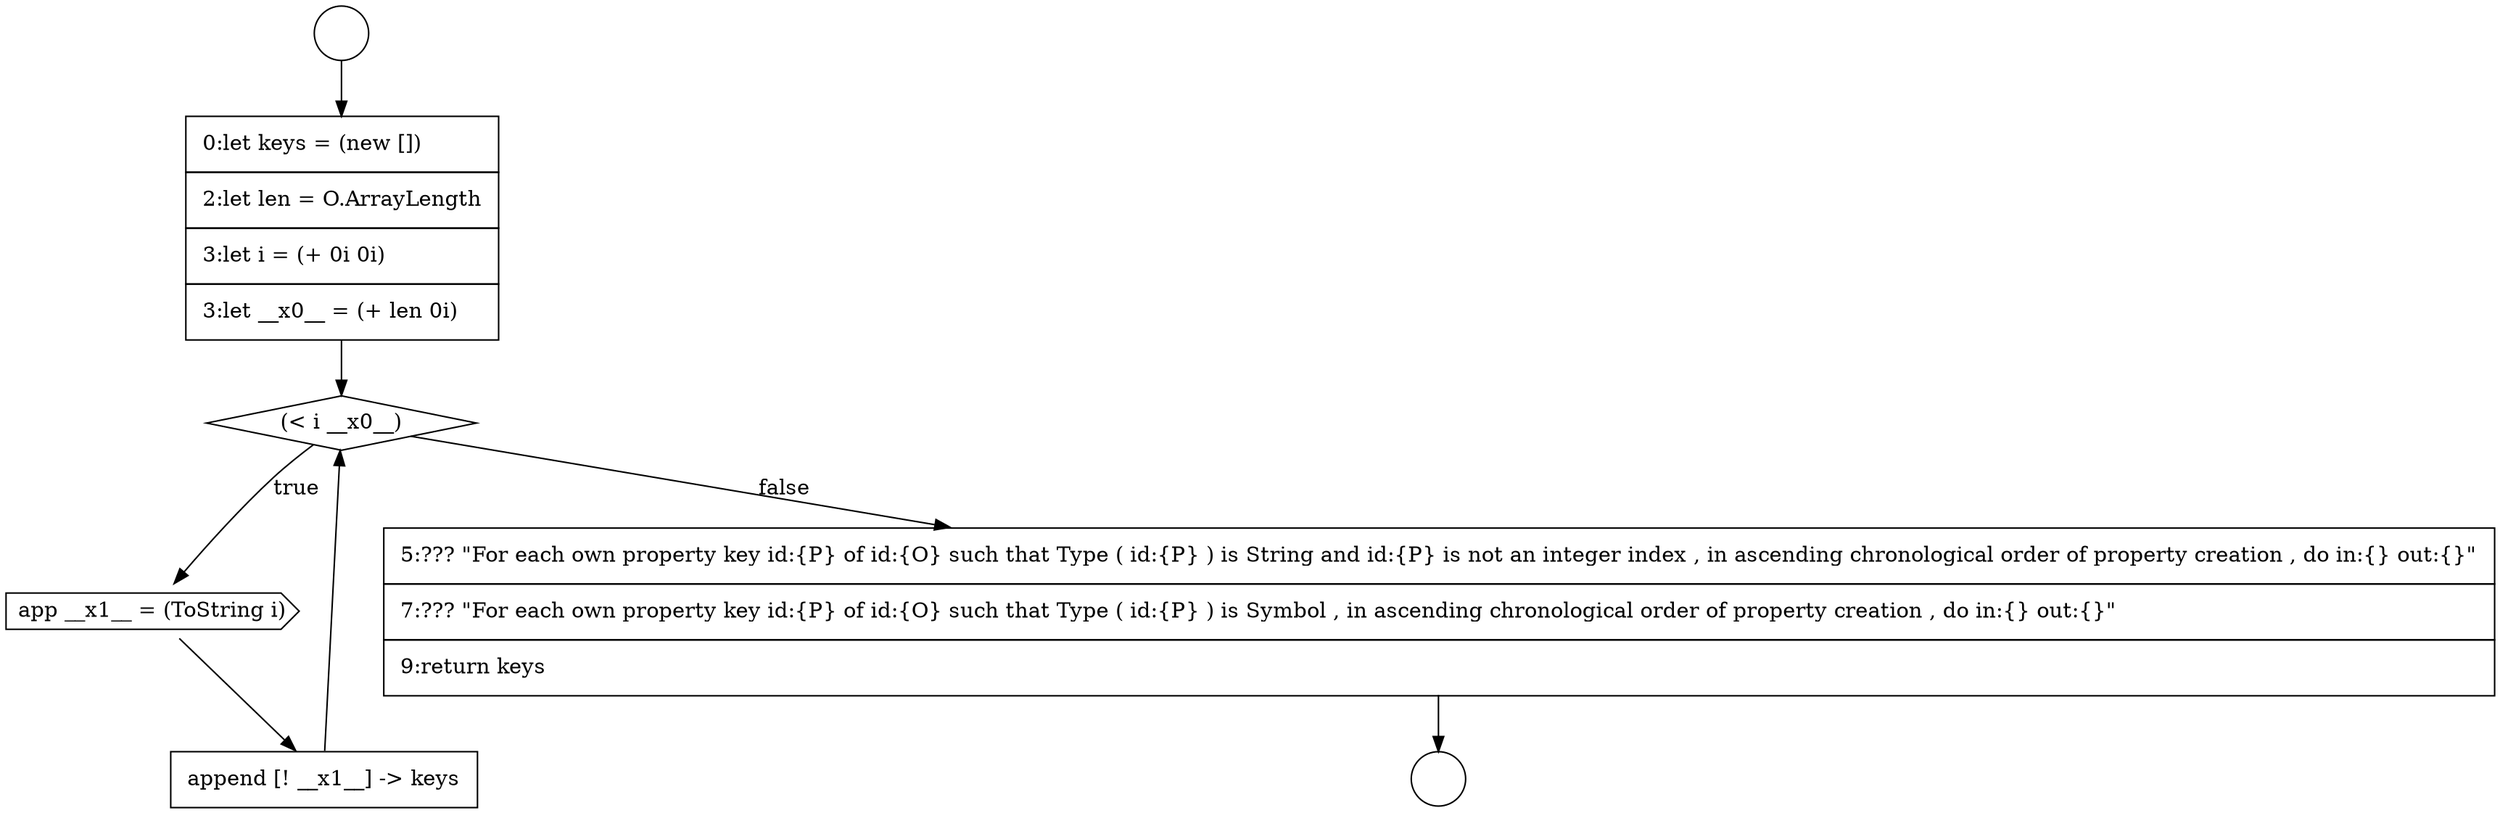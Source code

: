 digraph {
  node2705 [shape=diamond, label=<<font color="black">(&lt; i __x0__)</font>> color="black" fillcolor="white" style=filled]
  node2702 [shape=circle label=" " color="black" fillcolor="white" style=filled]
  node2706 [shape=cds, label=<<font color="black">app __x1__ = (ToString i)</font>> color="black" fillcolor="white" style=filled]
  node2707 [shape=none, margin=0, label=<<font color="black">
    <table border="0" cellborder="1" cellspacing="0" cellpadding="10">
      <tr><td align="left">append [! __x1__] -&gt; keys</td></tr>
    </table>
  </font>> color="black" fillcolor="white" style=filled]
  node2704 [shape=none, margin=0, label=<<font color="black">
    <table border="0" cellborder="1" cellspacing="0" cellpadding="10">
      <tr><td align="left">0:let keys = (new [])</td></tr>
      <tr><td align="left">2:let len = O.ArrayLength</td></tr>
      <tr><td align="left">3:let i = (+ 0i 0i)</td></tr>
      <tr><td align="left">3:let __x0__ = (+ len 0i)</td></tr>
    </table>
  </font>> color="black" fillcolor="white" style=filled]
  node2708 [shape=none, margin=0, label=<<font color="black">
    <table border="0" cellborder="1" cellspacing="0" cellpadding="10">
      <tr><td align="left">5:??? &quot;For each own property key id:{P} of id:{O} such that Type ( id:{P} ) is String and id:{P} is not an integer index , in ascending chronological order of property creation , do in:{} out:{}&quot;</td></tr>
      <tr><td align="left">7:??? &quot;For each own property key id:{P} of id:{O} such that Type ( id:{P} ) is Symbol , in ascending chronological order of property creation , do in:{} out:{}&quot;</td></tr>
      <tr><td align="left">9:return keys</td></tr>
    </table>
  </font>> color="black" fillcolor="white" style=filled]
  node2703 [shape=circle label=" " color="black" fillcolor="white" style=filled]
  node2702 -> node2704 [ color="black"]
  node2705 -> node2706 [label=<<font color="black">true</font>> color="black"]
  node2705 -> node2708 [label=<<font color="black">false</font>> color="black"]
  node2707 -> node2705 [ color="black"]
  node2704 -> node2705 [ color="black"]
  node2708 -> node2703 [ color="black"]
  node2706 -> node2707 [ color="black"]
}
